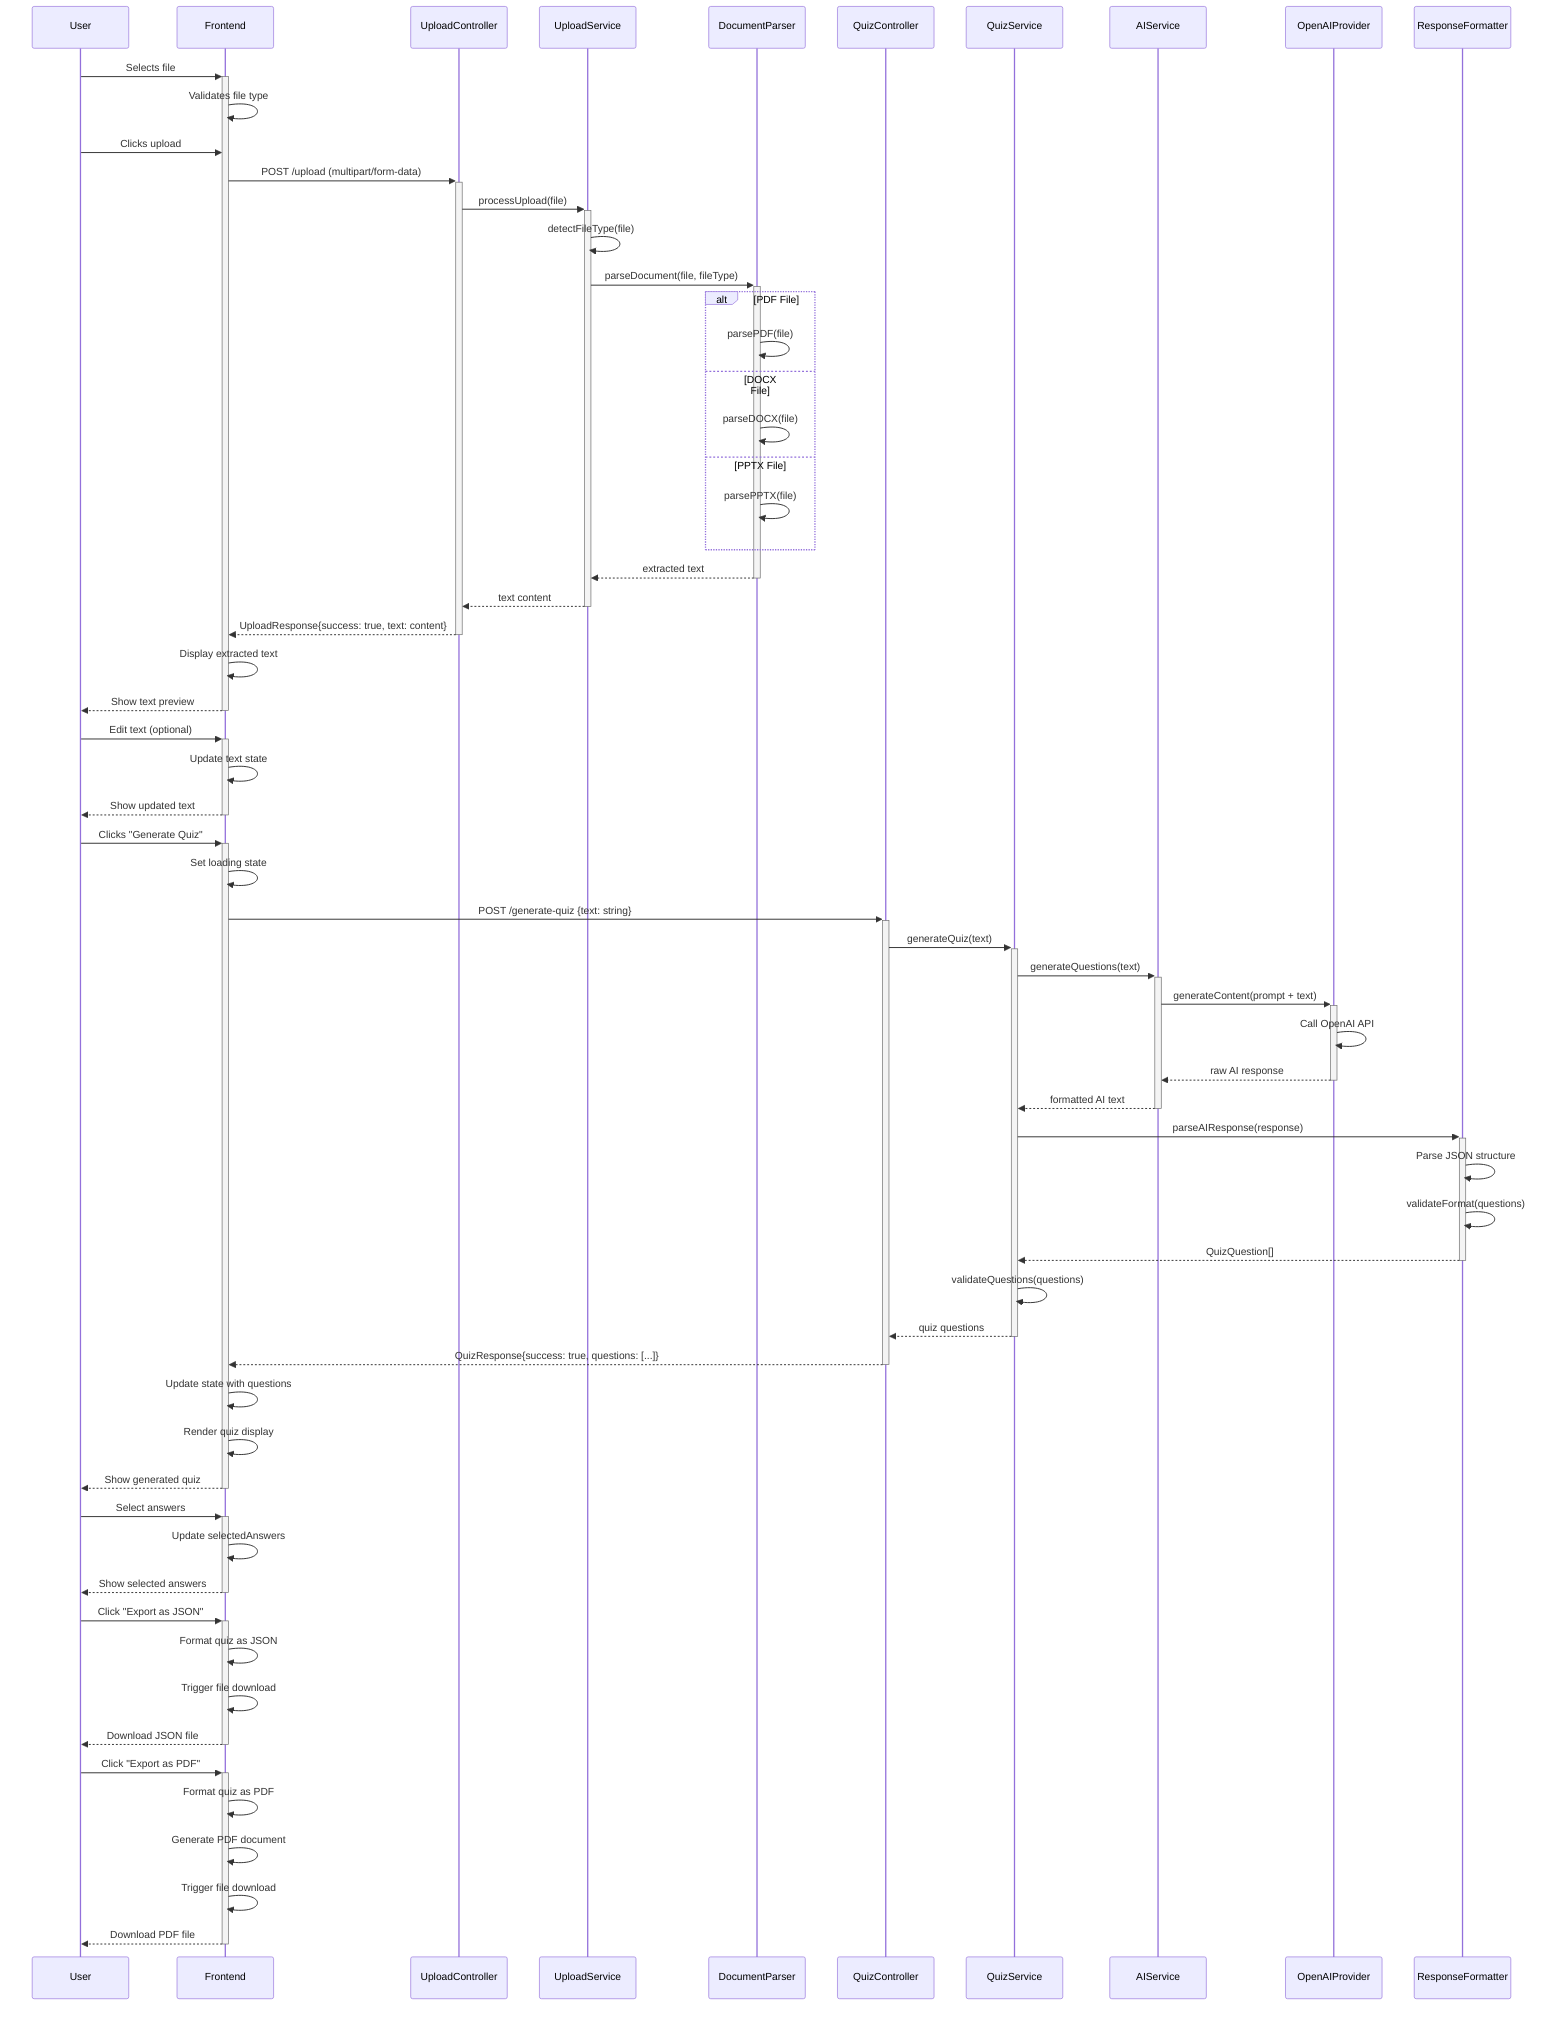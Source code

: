 sequenceDiagram
    participant User
    participant FE as Frontend
    participant UC as UploadController
    participant US as UploadService
    participant DP as DocumentParser
    participant QC as QuizController
    participant QS as QuizService
    participant AI as AIService
    participant OAI as OpenAIProvider
    participant RF as ResponseFormatter
    
    %% Document Upload Flow
    User->>+FE: Selects file
    FE->>FE: Validates file type
    User->>FE: Clicks upload
    FE->>+UC: POST /upload (multipart/form-data)
    UC->>+US: processUpload(file)
    US->>US: detectFileType(file)
    US->>+DP: parseDocument(file, fileType)
    alt PDF File
        DP->>DP: parsePDF(file)
    else DOCX File
        DP->>DP: parseDOCX(file)
    else PPTX File
        DP->>DP: parsePPTX(file)
    end
    DP-->>-US: extracted text
    US-->>-UC: text content
    UC-->>-FE: UploadResponse{success: true, text: content}
    FE->>FE: Display extracted text
    FE-->>-User: Show text preview
    
    %% Text Editing (Optional)
    User->>+FE: Edit text (optional)
    FE->>FE: Update text state
    FE-->>-User: Show updated text
    
    %% Quiz Generation Flow
    User->>+FE: Clicks "Generate Quiz"
    FE->>FE: Set loading state
    FE->>+QC: POST /generate-quiz {text: string}
    QC->>+QS: generateQuiz(text)
    QS->>+AI: generateQuestions(text)
    AI->>+OAI: generateContent(prompt + text)
    OAI->>OAI: Call OpenAI API
    OAI-->>-AI: raw AI response
    AI-->>-QS: formatted AI text
    QS->>+RF: parseAIResponse(response)
    RF->>RF: Parse JSON structure
    RF->>RF: validateFormat(questions)
    RF-->>-QS: QuizQuestion[]
    QS->>QS: validateQuestions(questions)
    QS-->>-QC: quiz questions
    QC-->>-FE: QuizResponse{success: true, questions: [...]}
    FE->>FE: Update state with questions
    FE->>FE: Render quiz display
    FE-->>-User: Show generated quiz
    
    %% Quiz Interaction
    User->>+FE: Select answers
    FE->>FE: Update selectedAnswers
    FE-->>-User: Show selected answers
    
    %% Quiz Export
    User->>+FE: Click "Export as JSON"
    FE->>FE: Format quiz as JSON
    FE->>FE: Trigger file download
    FE-->>-User: Download JSON file
    
    User->>+FE: Click "Export as PDF"
    FE->>FE: Format quiz as PDF
    FE->>FE: Generate PDF document
    FE->>FE: Trigger file download
    FE-->>-User: Download PDF file